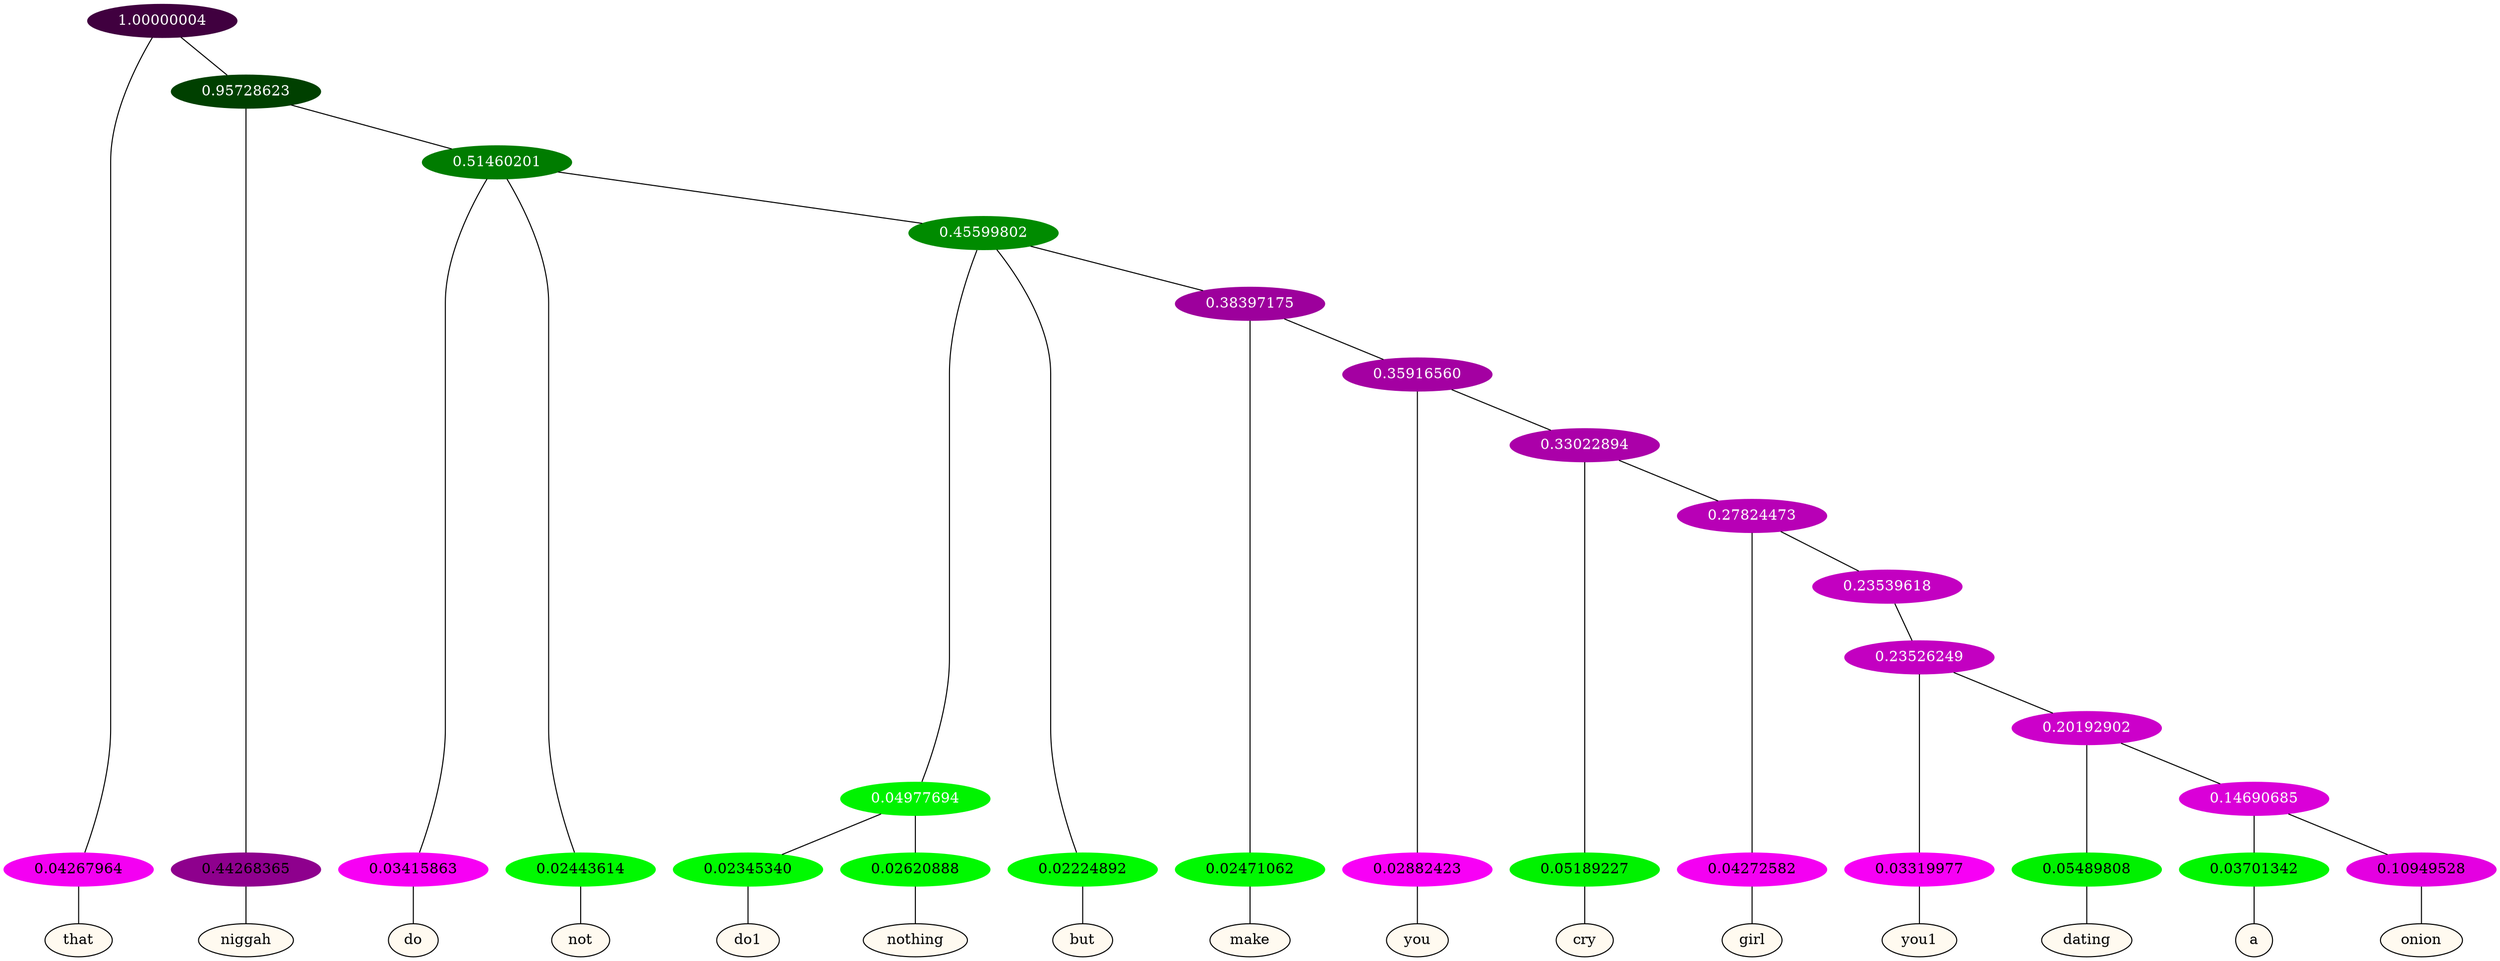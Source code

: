 graph {
	node [format=png height=0.15 nodesep=0.001 ordering=out overlap=prism overlap_scaling=0.01 ranksep=0.001 ratio=0.2 style=filled width=0.15]
	{
		rank=same
		a_w_1 [label=that color=black fillcolor=floralwhite style="filled,solid"]
		a_w_3 [label=niggah color=black fillcolor=floralwhite style="filled,solid"]
		a_w_5 [label=do color=black fillcolor=floralwhite style="filled,solid"]
		a_w_6 [label=not color=black fillcolor=floralwhite style="filled,solid"]
		a_w_11 [label=do1 color=black fillcolor=floralwhite style="filled,solid"]
		a_w_12 [label=nothing color=black fillcolor=floralwhite style="filled,solid"]
		a_w_9 [label=but color=black fillcolor=floralwhite style="filled,solid"]
		a_w_13 [label=make color=black fillcolor=floralwhite style="filled,solid"]
		a_w_15 [label=you color=black fillcolor=floralwhite style="filled,solid"]
		a_w_17 [label=cry color=black fillcolor=floralwhite style="filled,solid"]
		a_w_19 [label=girl color=black fillcolor=floralwhite style="filled,solid"]
		a_w_22 [label=you1 color=black fillcolor=floralwhite style="filled,solid"]
		a_w_24 [label=dating color=black fillcolor=floralwhite style="filled,solid"]
		a_w_26 [label=a color=black fillcolor=floralwhite style="filled,solid"]
		a_w_27 [label=onion color=black fillcolor=floralwhite style="filled,solid"]
	}
	a_n_1 -- a_w_1
	a_n_3 -- a_w_3
	a_n_5 -- a_w_5
	a_n_6 -- a_w_6
	a_n_11 -- a_w_11
	a_n_12 -- a_w_12
	a_n_9 -- a_w_9
	a_n_13 -- a_w_13
	a_n_15 -- a_w_15
	a_n_17 -- a_w_17
	a_n_19 -- a_w_19
	a_n_22 -- a_w_22
	a_n_24 -- a_w_24
	a_n_26 -- a_w_26
	a_n_27 -- a_w_27
	{
		rank=same
		a_n_1 [label=0.04267964 color="0.835 1.000 0.957" fontcolor=black]
		a_n_3 [label=0.44268365 color="0.835 1.000 0.557" fontcolor=black]
		a_n_5 [label=0.03415863 color="0.835 1.000 0.966" fontcolor=black]
		a_n_6 [label=0.02443614 color="0.334 1.000 0.976" fontcolor=black]
		a_n_11 [label=0.02345340 color="0.334 1.000 0.977" fontcolor=black]
		a_n_12 [label=0.02620888 color="0.334 1.000 0.974" fontcolor=black]
		a_n_9 [label=0.02224892 color="0.334 1.000 0.978" fontcolor=black]
		a_n_13 [label=0.02471062 color="0.334 1.000 0.975" fontcolor=black]
		a_n_15 [label=0.02882423 color="0.835 1.000 0.971" fontcolor=black]
		a_n_17 [label=0.05189227 color="0.334 1.000 0.948" fontcolor=black]
		a_n_19 [label=0.04272582 color="0.835 1.000 0.957" fontcolor=black]
		a_n_22 [label=0.03319977 color="0.835 1.000 0.967" fontcolor=black]
		a_n_24 [label=0.05489808 color="0.334 1.000 0.945" fontcolor=black]
		a_n_26 [label=0.03701342 color="0.334 1.000 0.963" fontcolor=black]
		a_n_27 [label=0.10949528 color="0.835 1.000 0.891" fontcolor=black]
	}
	a_n_0 [label=1.00000004 color="0.835 1.000 0.250" fontcolor=grey99]
	a_n_0 -- a_n_1
	a_n_2 [label=0.95728623 color="0.334 1.000 0.250" fontcolor=grey99]
	a_n_0 -- a_n_2
	a_n_2 -- a_n_3
	a_n_4 [label=0.51460201 color="0.334 1.000 0.485" fontcolor=grey99]
	a_n_2 -- a_n_4
	a_n_4 -- a_n_5
	a_n_4 -- a_n_6
	a_n_7 [label=0.45599802 color="0.334 1.000 0.544" fontcolor=grey99]
	a_n_4 -- a_n_7
	a_n_8 [label=0.04977694 color="0.334 1.000 0.950" fontcolor=grey99]
	a_n_7 -- a_n_8
	a_n_7 -- a_n_9
	a_n_10 [label=0.38397175 color="0.835 1.000 0.616" fontcolor=grey99]
	a_n_7 -- a_n_10
	a_n_8 -- a_n_11
	a_n_8 -- a_n_12
	a_n_10 -- a_n_13
	a_n_14 [label=0.35916560 color="0.835 1.000 0.641" fontcolor=grey99]
	a_n_10 -- a_n_14
	a_n_14 -- a_n_15
	a_n_16 [label=0.33022894 color="0.835 1.000 0.670" fontcolor=grey99]
	a_n_14 -- a_n_16
	a_n_16 -- a_n_17
	a_n_18 [label=0.27824473 color="0.835 1.000 0.722" fontcolor=grey99]
	a_n_16 -- a_n_18
	a_n_18 -- a_n_19
	a_n_20 [label=0.23539618 color="0.835 1.000 0.765" fontcolor=grey99]
	a_n_18 -- a_n_20
	a_n_21 [label=0.23526249 color="0.835 1.000 0.765" fontcolor=grey99]
	a_n_20 -- a_n_21
	a_n_21 -- a_n_22
	a_n_23 [label=0.20192902 color="0.835 1.000 0.798" fontcolor=grey99]
	a_n_21 -- a_n_23
	a_n_23 -- a_n_24
	a_n_25 [label=0.14690685 color="0.835 1.000 0.853" fontcolor=grey99]
	a_n_23 -- a_n_25
	a_n_25 -- a_n_26
	a_n_25 -- a_n_27
}
